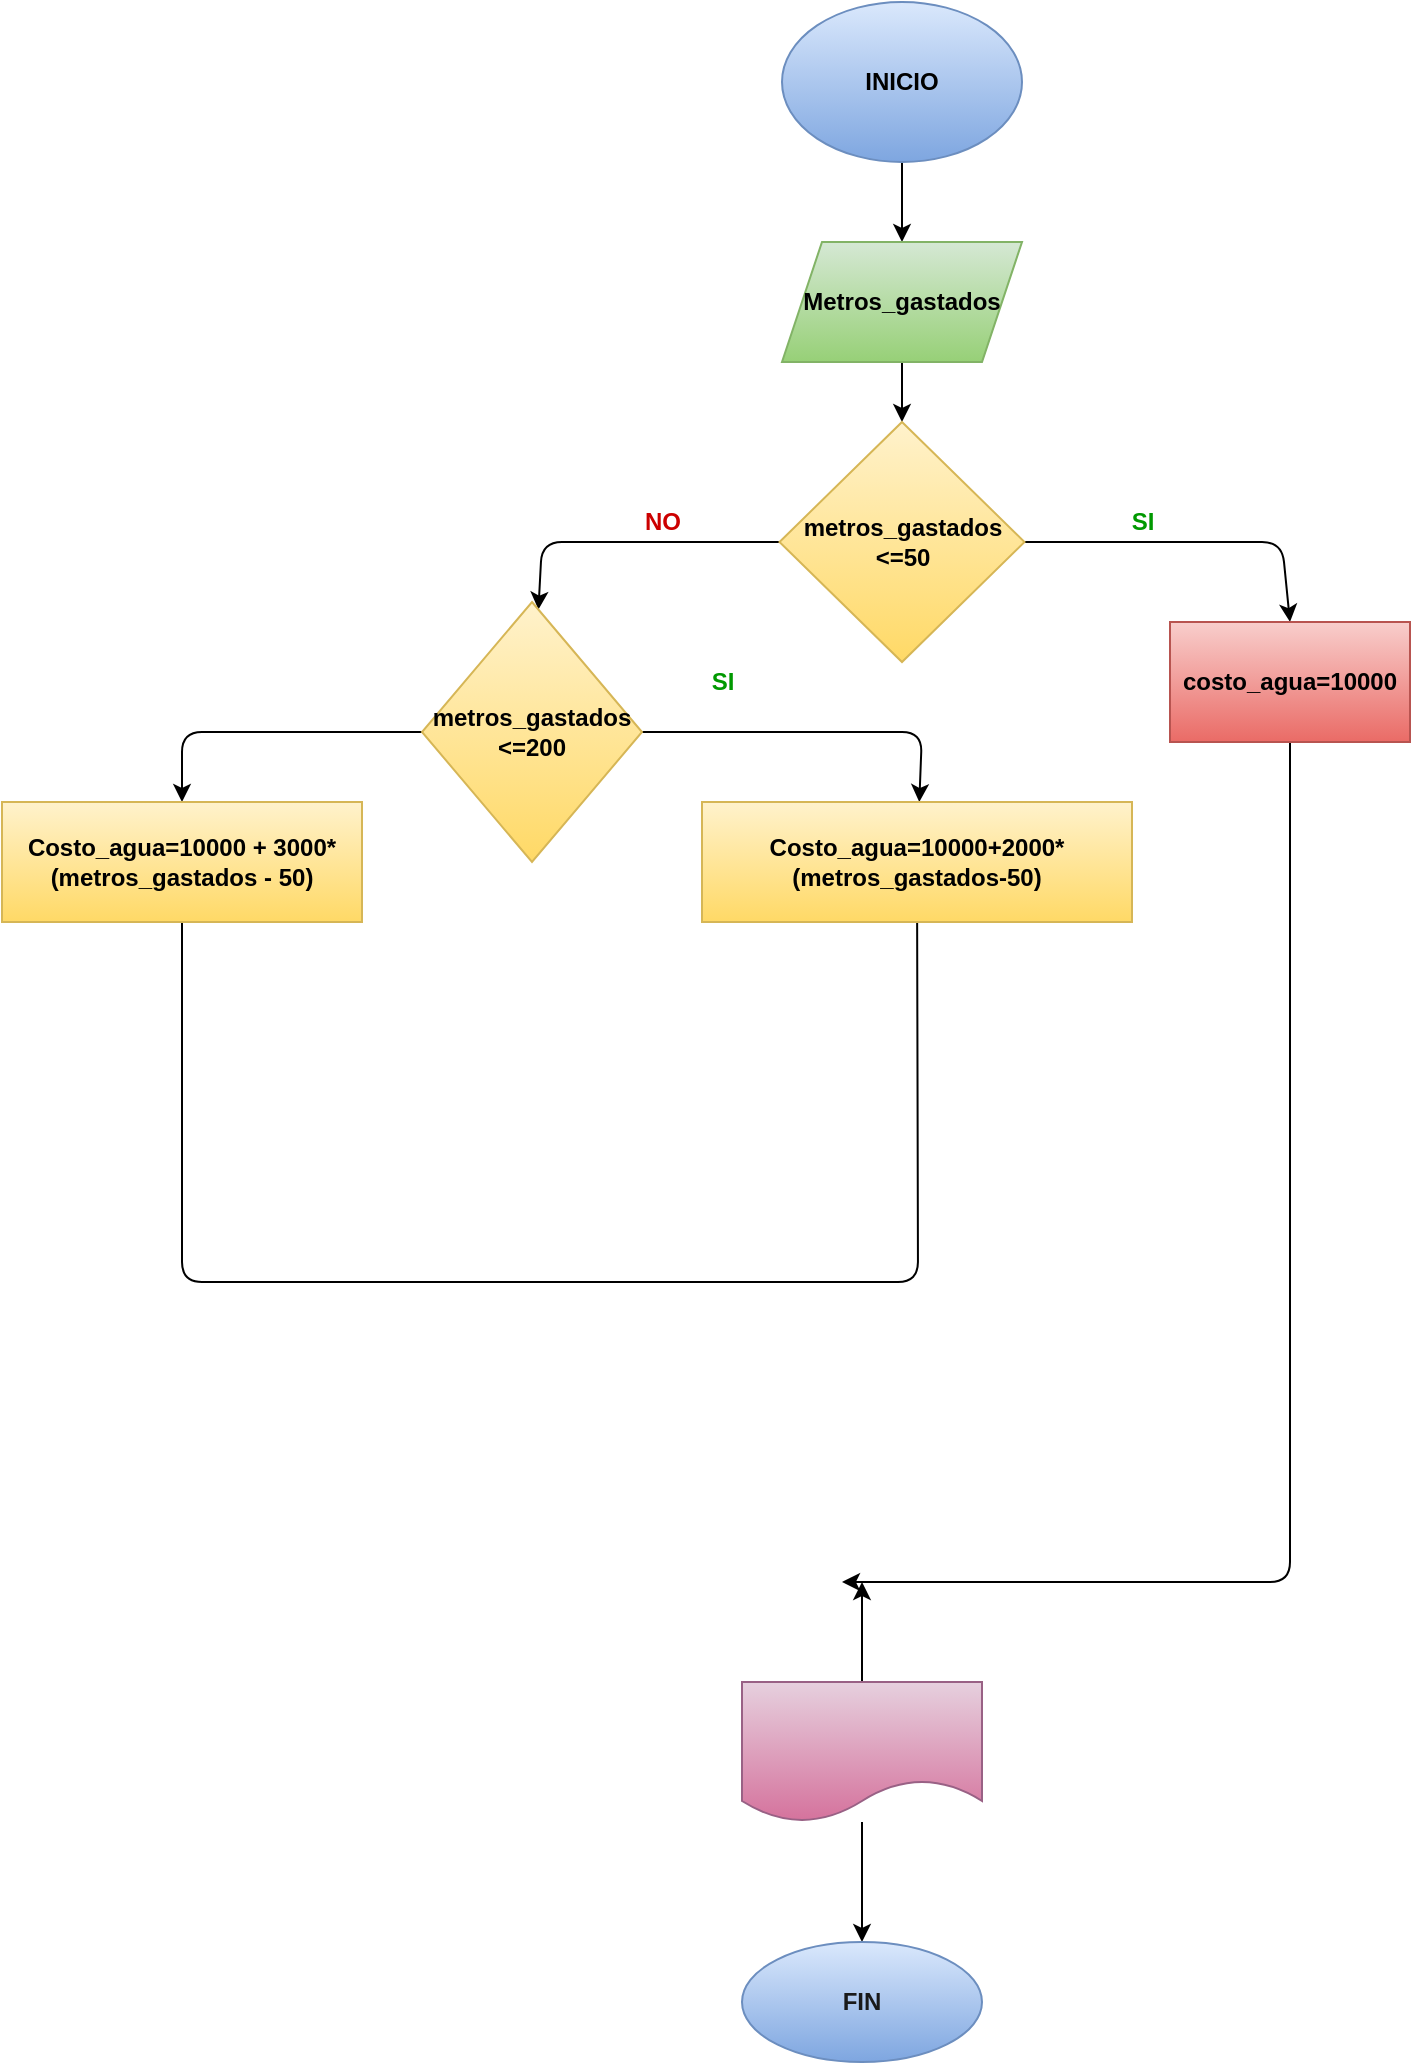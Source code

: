 <mxfile>
    <diagram id="rEWRc9Auf1TObz8qQFQX" name="Página-1">
        <mxGraphModel dx="1468" dy="459" grid="1" gridSize="10" guides="1" tooltips="1" connect="1" arrows="1" fold="1" page="1" pageScale="1" pageWidth="827" pageHeight="1169" math="0" shadow="0">
            <root>
                <mxCell id="0"/>
                <mxCell id="1" parent="0"/>
                <mxCell id="4" value="" style="edgeStyle=none;html=1;fontColor=#000000;" parent="1" source="2" target="3" edge="1">
                    <mxGeometry relative="1" as="geometry"/>
                </mxCell>
                <mxCell id="2" value="&lt;b&gt;&lt;font color=&quot;#000000&quot;&gt;INICIO&lt;/font&gt;&lt;/b&gt;" style="ellipse;whiteSpace=wrap;html=1;fillColor=#dae8fc;gradientColor=#7ea6e0;strokeColor=#6c8ebf;" parent="1" vertex="1">
                    <mxGeometry x="220" y="10" width="120" height="80" as="geometry"/>
                </mxCell>
                <mxCell id="6" value="" style="edgeStyle=none;html=1;fontColor=#000000;" parent="1" source="3" target="5" edge="1">
                    <mxGeometry relative="1" as="geometry"/>
                </mxCell>
                <mxCell id="3" value="&lt;b&gt;&lt;font color=&quot;#000000&quot;&gt;Metros_gastados&lt;/font&gt;&lt;/b&gt;" style="shape=parallelogram;perimeter=parallelogramPerimeter;whiteSpace=wrap;html=1;fixedSize=1;fillColor=#d5e8d4;strokeColor=#82b366;gradientColor=#97d077;" parent="1" vertex="1">
                    <mxGeometry x="220" y="130" width="120" height="60" as="geometry"/>
                </mxCell>
                <mxCell id="11" value="" style="edgeStyle=none;html=1;fontColor=#009900;" parent="1" source="5" target="10" edge="1">
                    <mxGeometry relative="1" as="geometry">
                        <Array as="points">
                            <mxPoint x="100" y="280"/>
                        </Array>
                    </mxGeometry>
                </mxCell>
                <mxCell id="13" style="edgeStyle=none;html=1;entryX=0.5;entryY=0;entryDx=0;entryDy=0;fontColor=#CC0000;" parent="1" source="5" target="7" edge="1">
                    <mxGeometry relative="1" as="geometry">
                        <Array as="points">
                            <mxPoint x="470" y="280"/>
                        </Array>
                    </mxGeometry>
                </mxCell>
                <mxCell id="5" value="&lt;font color=&quot;#000000&quot;&gt;&lt;b&gt;metros_gastados&lt;br&gt;&amp;lt;=50&lt;br&gt;&lt;/b&gt;&lt;/font&gt;" style="rhombus;whiteSpace=wrap;html=1;fillColor=#fff2cc;strokeColor=#d6b656;gradientColor=#ffd966;" parent="1" vertex="1">
                    <mxGeometry x="218.75" y="220" width="122.5" height="120" as="geometry"/>
                </mxCell>
                <mxCell id="24" style="edgeStyle=none;html=1;fontColor=#000000;" parent="1" source="7" edge="1">
                    <mxGeometry relative="1" as="geometry">
                        <mxPoint x="250" y="800" as="targetPoint"/>
                        <Array as="points">
                            <mxPoint x="474" y="800"/>
                        </Array>
                    </mxGeometry>
                </mxCell>
                <mxCell id="7" value="&lt;b&gt;&lt;font color=&quot;#000000&quot;&gt;costo_agua=10000&lt;/font&gt;&lt;/b&gt;" style="whiteSpace=wrap;html=1;fillColor=#f8cecc;strokeColor=#b85450;gradientColor=#ea6b66;" parent="1" vertex="1">
                    <mxGeometry x="414" y="320" width="120" height="60" as="geometry"/>
                </mxCell>
                <mxCell id="9" value="&lt;b&gt;&lt;font color=&quot;#009900&quot;&gt;SI&lt;/font&gt;&lt;/b&gt;" style="text;html=1;align=center;verticalAlign=middle;resizable=0;points=[];autosize=1;strokeColor=none;fillColor=none;fontColor=#000000;" parent="1" vertex="1">
                    <mxGeometry x="385" y="260" width="30" height="20" as="geometry"/>
                </mxCell>
                <mxCell id="17" value="" style="edgeStyle=none;html=1;fontColor=#CC0000;" parent="1" source="10" target="16" edge="1">
                    <mxGeometry relative="1" as="geometry">
                        <Array as="points">
                            <mxPoint x="290" y="375"/>
                        </Array>
                    </mxGeometry>
                </mxCell>
                <mxCell id="21" style="edgeStyle=none;html=1;fontColor=#000000;" parent="1" source="10" target="19" edge="1">
                    <mxGeometry relative="1" as="geometry">
                        <Array as="points">
                            <mxPoint x="-80" y="375"/>
                        </Array>
                    </mxGeometry>
                </mxCell>
                <mxCell id="10" value="&lt;b&gt;&lt;font color=&quot;#000000&quot;&gt;metros_gastados&lt;br&gt;&amp;lt;=200&lt;br&gt;&lt;/font&gt;&lt;/b&gt;" style="rhombus;whiteSpace=wrap;html=1;fillColor=#fff2cc;strokeColor=#d6b656;gradientColor=#ffd966;" parent="1" vertex="1">
                    <mxGeometry x="40" y="310" width="110" height="130" as="geometry"/>
                </mxCell>
                <mxCell id="12" value="&lt;b&gt;&lt;font color=&quot;#cc0000&quot;&gt;NO&lt;/font&gt;&lt;/b&gt;" style="text;html=1;align=center;verticalAlign=middle;resizable=0;points=[];autosize=1;strokeColor=none;fillColor=none;fontColor=#000000;" parent="1" vertex="1">
                    <mxGeometry x="145" y="260" width="30" height="20" as="geometry"/>
                </mxCell>
                <mxCell id="31" style="edgeStyle=none;html=1;endArrow=none;endFill=0;" edge="1" parent="1" source="16">
                    <mxGeometry relative="1" as="geometry">
                        <mxPoint x="100" y="650" as="targetPoint"/>
                        <Array as="points">
                            <mxPoint x="288" y="650"/>
                        </Array>
                    </mxGeometry>
                </mxCell>
                <mxCell id="16" value="&lt;b&gt;&lt;font color=&quot;#000000&quot;&gt;Costo_agua=10000+2000*(metros_gastados-50)&lt;/font&gt;&lt;/b&gt;" style="whiteSpace=wrap;html=1;fillColor=#fff2cc;strokeColor=#d6b656;gradientColor=#ffd966;" parent="1" vertex="1">
                    <mxGeometry x="180" y="410" width="215" height="60" as="geometry"/>
                </mxCell>
                <mxCell id="18" value="&lt;font color=&quot;#009900&quot;&gt;&lt;b&gt;SI&lt;/b&gt;&lt;/font&gt;" style="text;html=1;align=center;verticalAlign=middle;resizable=0;points=[];autosize=1;strokeColor=none;fillColor=none;fontColor=#CC0000;" parent="1" vertex="1">
                    <mxGeometry x="175" y="340" width="30" height="20" as="geometry"/>
                </mxCell>
                <mxCell id="32" style="edgeStyle=none;html=1;endArrow=none;endFill=0;" edge="1" parent="1" source="19">
                    <mxGeometry relative="1" as="geometry">
                        <mxPoint x="100" y="650" as="targetPoint"/>
                        <Array as="points">
                            <mxPoint x="-80" y="650"/>
                        </Array>
                    </mxGeometry>
                </mxCell>
                <mxCell id="19" value="&lt;b&gt;&lt;font color=&quot;#000000&quot;&gt;Costo_agua=10000 + 3000* (metros_gastados - 50)&lt;/font&gt;&lt;/b&gt;" style="whiteSpace=wrap;html=1;fillColor=#fff2cc;strokeColor=#d6b656;gradientColor=#ffd966;" parent="1" vertex="1">
                    <mxGeometry x="-170" y="410" width="180" height="60" as="geometry"/>
                </mxCell>
                <mxCell id="27" style="edgeStyle=none;html=1;fontColor=#000000;" parent="1" source="26" edge="1">
                    <mxGeometry relative="1" as="geometry">
                        <mxPoint x="260" y="800" as="targetPoint"/>
                    </mxGeometry>
                </mxCell>
                <mxCell id="29" value="" style="edgeStyle=none;html=1;fontColor=#000000;" parent="1" source="26" target="28" edge="1">
                    <mxGeometry relative="1" as="geometry"/>
                </mxCell>
                <mxCell id="26" value="" style="shape=document;whiteSpace=wrap;html=1;boundedLbl=1;fillColor=#e6d0de;gradientColor=#d5739d;strokeColor=#996185;" parent="1" vertex="1">
                    <mxGeometry x="200" y="850" width="120" height="70" as="geometry"/>
                </mxCell>
                <mxCell id="28" value="&lt;b&gt;&lt;font color=&quot;#1a1a1a&quot;&gt;FIN&lt;/font&gt;&lt;/b&gt;" style="ellipse;whiteSpace=wrap;html=1;fillColor=#dae8fc;gradientColor=#7ea6e0;strokeColor=#6c8ebf;" parent="1" vertex="1">
                    <mxGeometry x="200" y="980" width="120" height="60" as="geometry"/>
                </mxCell>
            </root>
        </mxGraphModel>
    </diagram>
</mxfile>
